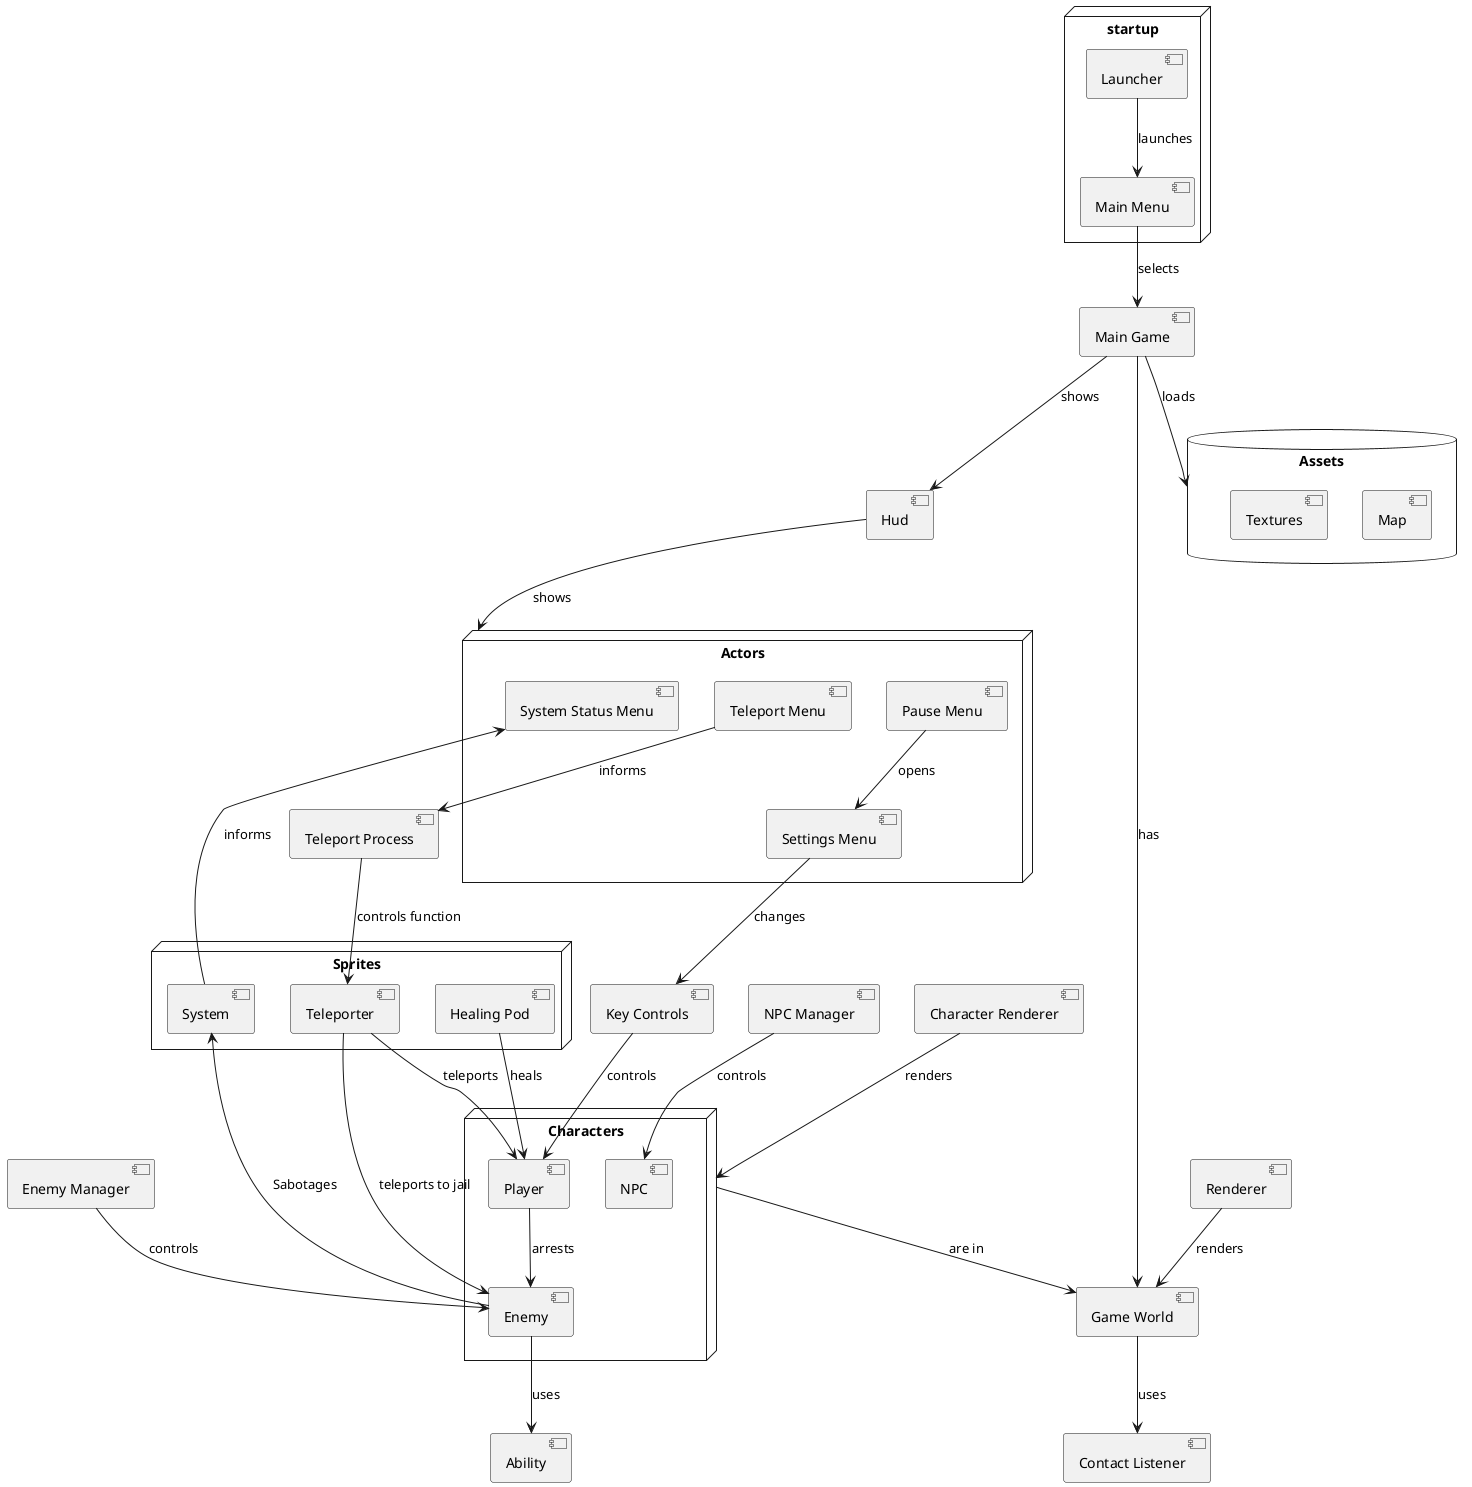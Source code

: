 @startuml
node startup {
    [Launcher]
    [Main Menu]
}
database Assets {
    [Map]
    [Textures]
}
node Characters {
    [Player]
    [Enemy]
    [NPC]
}
node Actors {
    [System Status Menu]
    [Teleport Menu]
    [Pause Menu]
    [Settings Menu]
}
node Sprites {
    [Teleporter]
    [System]
    [Healing Pod]
}
[Launcher] --> [Main Menu]: launches
[Main Menu] --> [Main Game]: selects
[Main Game] --> Assets: loads
[Main Game] --> [Game World]: has
[Main Game] --> [Hud]: shows
[Enemy Manager] --> [Enemy]: controls
[Enemy] --> [Ability]: uses
[Enemy] --> [System]: Sabotages
[Player] --> [Enemy]: arrests
[Teleporter] --> [Player]: teleports
[Healing Pod] --> [Player]: heals
Characters --> [Game World]: are in
[Renderer] --> [Game World]: renders
[Game World] --> [Contact Listener]: uses
[Key Controls] --> [Player]: controls
[Pause Menu] --> [Settings Menu]: opens
[Settings Menu] --> [Key Controls]: changes
[Hud] --> Actors: shows
[System] --> [System Status Menu]: informs
[NPC Manager] --> [NPC]: controls
[Character Renderer] --> Characters: renders
[Teleport Menu] --> [Teleport Process]: informs
[Teleport Process] --> [Teleporter]: controls function
[Teleporter] --> [Enemy]: teleports to jail
@enduml